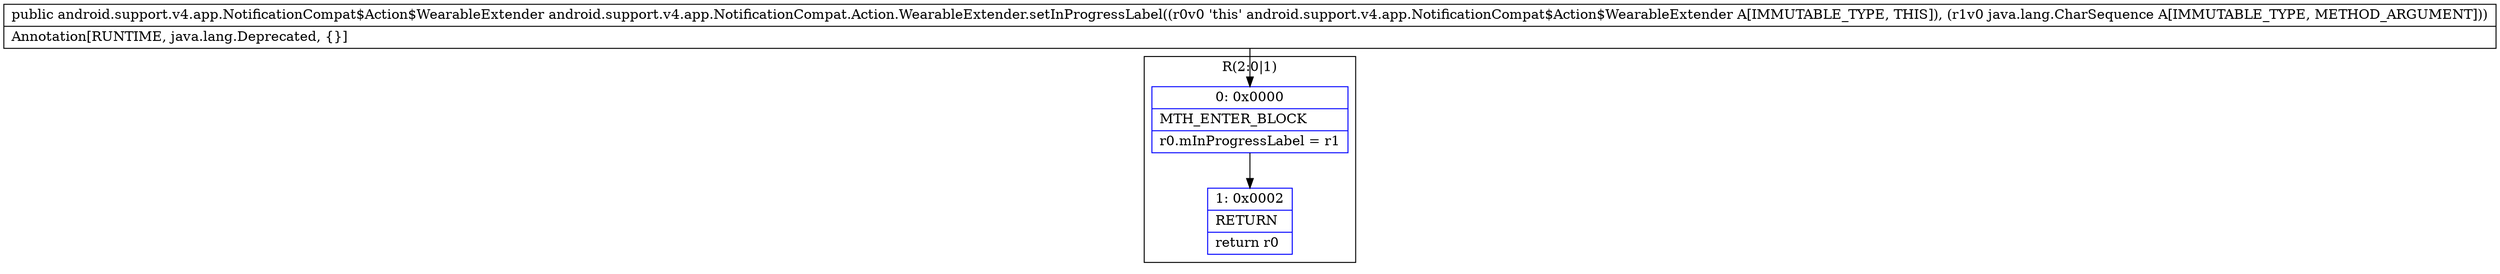 digraph "CFG forandroid.support.v4.app.NotificationCompat.Action.WearableExtender.setInProgressLabel(Ljava\/lang\/CharSequence;)Landroid\/support\/v4\/app\/NotificationCompat$Action$WearableExtender;" {
subgraph cluster_Region_1364075306 {
label = "R(2:0|1)";
node [shape=record,color=blue];
Node_0 [shape=record,label="{0\:\ 0x0000|MTH_ENTER_BLOCK\l|r0.mInProgressLabel = r1\l}"];
Node_1 [shape=record,label="{1\:\ 0x0002|RETURN\l|return r0\l}"];
}
MethodNode[shape=record,label="{public android.support.v4.app.NotificationCompat$Action$WearableExtender android.support.v4.app.NotificationCompat.Action.WearableExtender.setInProgressLabel((r0v0 'this' android.support.v4.app.NotificationCompat$Action$WearableExtender A[IMMUTABLE_TYPE, THIS]), (r1v0 java.lang.CharSequence A[IMMUTABLE_TYPE, METHOD_ARGUMENT]))  | Annotation[RUNTIME, java.lang.Deprecated, \{\}]\l}"];
MethodNode -> Node_0;
Node_0 -> Node_1;
}

